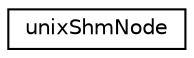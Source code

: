 digraph "Graphical Class Hierarchy"
{
 // LATEX_PDF_SIZE
  edge [fontname="Helvetica",fontsize="10",labelfontname="Helvetica",labelfontsize="10"];
  node [fontname="Helvetica",fontsize="10",shape=record];
  rankdir="LR";
  Node0 [label="unixShmNode",height=0.2,width=0.4,color="black", fillcolor="white", style="filled",URL="$db/d1b/sqlite3_8c.html#d2/d6c/structunixShmNode",tooltip=" "];
}
